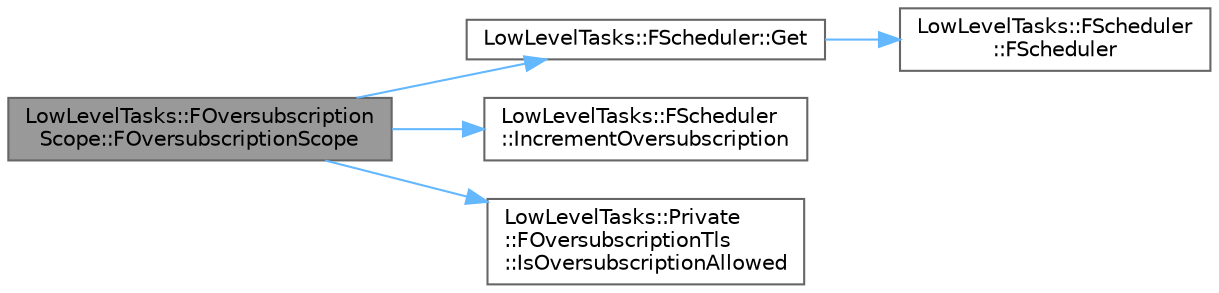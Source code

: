 digraph "LowLevelTasks::FOversubscriptionScope::FOversubscriptionScope"
{
 // INTERACTIVE_SVG=YES
 // LATEX_PDF_SIZE
  bgcolor="transparent";
  edge [fontname=Helvetica,fontsize=10,labelfontname=Helvetica,labelfontsize=10];
  node [fontname=Helvetica,fontsize=10,shape=box,height=0.2,width=0.4];
  rankdir="LR";
  Node1 [id="Node000001",label="LowLevelTasks::FOversubscription\lScope::FOversubscriptionScope",height=0.2,width=0.4,color="gray40", fillcolor="grey60", style="filled", fontcolor="black",tooltip=" "];
  Node1 -> Node2 [id="edge1_Node000001_Node000002",color="steelblue1",style="solid",tooltip=" "];
  Node2 [id="Node000002",label="LowLevelTasks::FScheduler::Get",height=0.2,width=0.4,color="grey40", fillcolor="white", style="filled",URL="$df/dd0/classLowLevelTasks_1_1FScheduler.html#a53651e891425200d0d5b150e5ea5cd0c",tooltip=" "];
  Node2 -> Node3 [id="edge2_Node000002_Node000003",color="steelblue1",style="solid",tooltip=" "];
  Node3 [id="Node000003",label="LowLevelTasks::FScheduler\l::FScheduler",height=0.2,width=0.4,color="grey40", fillcolor="white", style="filled",URL="$df/dd0/classLowLevelTasks_1_1FScheduler.html#a5de33ac0315d13706d2ba3ffcf47e9d3",tooltip=" "];
  Node1 -> Node4 [id="edge3_Node000001_Node000004",color="steelblue1",style="solid",tooltip=" "];
  Node4 [id="Node000004",label="LowLevelTasks::FScheduler\l::IncrementOversubscription",height=0.2,width=0.4,color="grey40", fillcolor="white", style="filled",URL="$df/dd0/classLowLevelTasks_1_1FScheduler.html#aaf9b9722667c42360547993c9b3aff04",tooltip=" "];
  Node1 -> Node5 [id="edge4_Node000001_Node000005",color="steelblue1",style="solid",tooltip=" "];
  Node5 [id="Node000005",label="LowLevelTasks::Private\l::FOversubscriptionTls\l::IsOversubscriptionAllowed",height=0.2,width=0.4,color="grey40", fillcolor="white", style="filled",URL="$db/de3/classLowLevelTasks_1_1Private_1_1FOversubscriptionTls.html#a5db774b2a7cd143f79fe27c404de2c6f",tooltip=" "];
}
